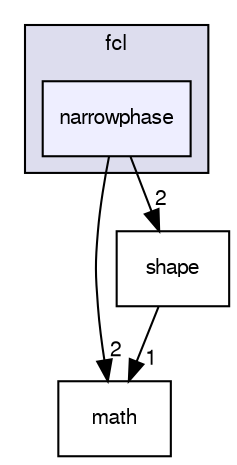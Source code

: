 digraph "narrowphase" {
  compound=true
  node [ fontsize="10", fontname="FreeSans"];
  edge [ labelfontsize="10", labelfontname="FreeSans"];
  subgraph clusterdir_20fa1abcad33804f5539e29af8f8ee4c {
    graph [ bgcolor="#ddddee", pencolor="black", label="fcl" fontname="FreeSans", fontsize="10", URL="dir_20fa1abcad33804f5539e29af8f8ee4c.html"]
  dir_d42f43e4b916db5c03e0753186f67fe2 [shape=box, label="narrowphase", style="filled", fillcolor="#eeeeff", pencolor="black", URL="dir_d42f43e4b916db5c03e0753186f67fe2.html"];
  }
  dir_2a3bc160f6192db30de205e670b0a725 [shape=box label="math" URL="dir_2a3bc160f6192db30de205e670b0a725.html"];
  dir_f9a2c31520f97314aafbcec6d5f7e1ab [shape=box label="shape" URL="dir_f9a2c31520f97314aafbcec6d5f7e1ab.html"];
  dir_d42f43e4b916db5c03e0753186f67fe2->dir_2a3bc160f6192db30de205e670b0a725 [headlabel="2", labeldistance=1.5 headhref="dir_000010_000014.html"];
  dir_d42f43e4b916db5c03e0753186f67fe2->dir_f9a2c31520f97314aafbcec6d5f7e1ab [headlabel="2", labeldistance=1.5 headhref="dir_000010_000009.html"];
  dir_f9a2c31520f97314aafbcec6d5f7e1ab->dir_2a3bc160f6192db30de205e670b0a725 [headlabel="1", labeldistance=1.5 headhref="dir_000009_000014.html"];
}
